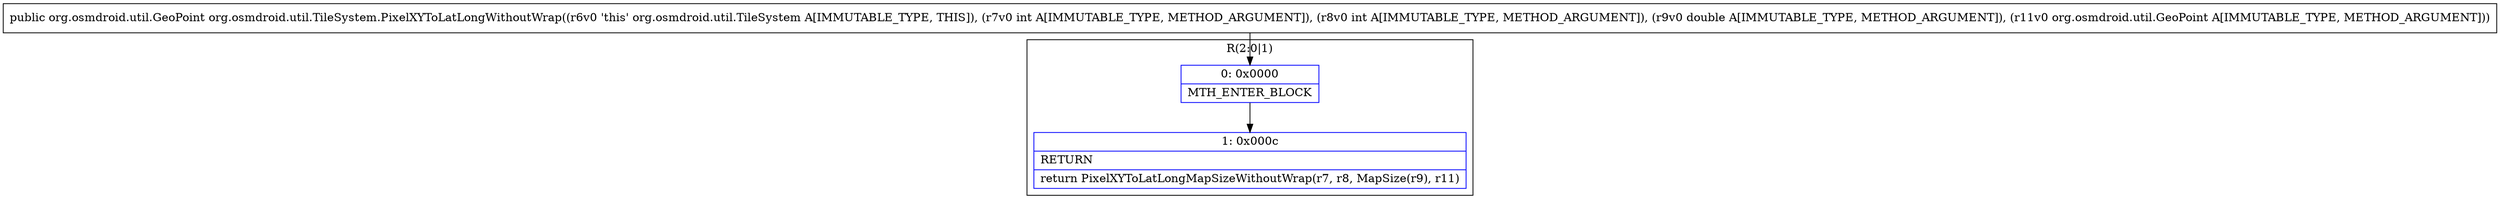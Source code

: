 digraph "CFG fororg.osmdroid.util.TileSystem.PixelXYToLatLongWithoutWrap(IIDLorg\/osmdroid\/util\/GeoPoint;)Lorg\/osmdroid\/util\/GeoPoint;" {
subgraph cluster_Region_731967787 {
label = "R(2:0|1)";
node [shape=record,color=blue];
Node_0 [shape=record,label="{0\:\ 0x0000|MTH_ENTER_BLOCK\l}"];
Node_1 [shape=record,label="{1\:\ 0x000c|RETURN\l|return PixelXYToLatLongMapSizeWithoutWrap(r7, r8, MapSize(r9), r11)\l}"];
}
MethodNode[shape=record,label="{public org.osmdroid.util.GeoPoint org.osmdroid.util.TileSystem.PixelXYToLatLongWithoutWrap((r6v0 'this' org.osmdroid.util.TileSystem A[IMMUTABLE_TYPE, THIS]), (r7v0 int A[IMMUTABLE_TYPE, METHOD_ARGUMENT]), (r8v0 int A[IMMUTABLE_TYPE, METHOD_ARGUMENT]), (r9v0 double A[IMMUTABLE_TYPE, METHOD_ARGUMENT]), (r11v0 org.osmdroid.util.GeoPoint A[IMMUTABLE_TYPE, METHOD_ARGUMENT])) }"];
MethodNode -> Node_0;
Node_0 -> Node_1;
}

